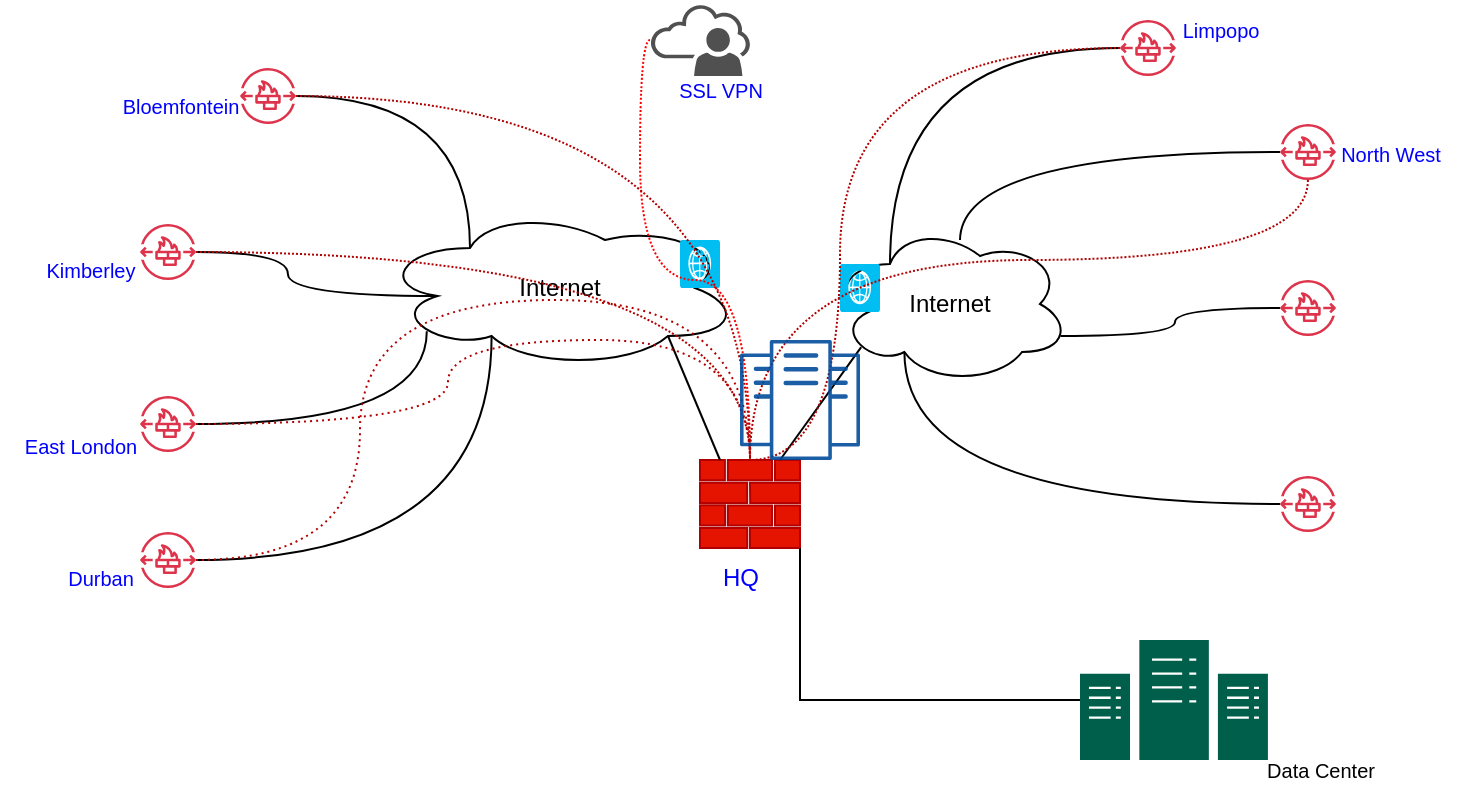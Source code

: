 <mxfile version="23.1.0" type="github">
  <diagram name="Page-1" id="sIQ3Cuc5agyqr33T1YzC">
    <mxGraphModel dx="794" dy="414" grid="1" gridSize="10" guides="1" tooltips="1" connect="1" arrows="1" fold="1" page="1" pageScale="1" pageWidth="850" pageHeight="1100" math="0" shadow="0">
      <root>
        <mxCell id="0" />
        <mxCell id="1" parent="0" />
        <mxCell id="4a-Ywb2DZcK-UxJ6rqJS-28" value="" style="edgeStyle=orthogonalEdgeStyle;rounded=0;orthogonalLoop=1;jettySize=auto;html=1;entryX=0.16;entryY=0.55;entryDx=0;entryDy=0;entryPerimeter=0;endArrow=none;endFill=0;curved=1;" edge="1" parent="1" source="4a-Ywb2DZcK-UxJ6rqJS-1" target="4a-Ywb2DZcK-UxJ6rqJS-19">
          <mxGeometry relative="1" as="geometry" />
        </mxCell>
        <mxCell id="4a-Ywb2DZcK-UxJ6rqJS-1" value="" style="sketch=0;outlineConnect=0;fontColor=#232F3E;gradientColor=none;fillColor=#DD344C;strokeColor=none;dashed=0;verticalLabelPosition=bottom;verticalAlign=top;align=center;html=1;fontSize=12;fontStyle=0;aspect=fixed;pointerEvents=1;shape=mxgraph.aws4.network_firewall_endpoints;" vertex="1" parent="1">
          <mxGeometry x="80" y="132" width="28" height="28" as="geometry" />
        </mxCell>
        <mxCell id="4a-Ywb2DZcK-UxJ6rqJS-2" value="" style="sketch=0;outlineConnect=0;fontColor=#232F3E;gradientColor=none;fillColor=#DD344C;strokeColor=none;dashed=0;verticalLabelPosition=bottom;verticalAlign=top;align=center;html=1;fontSize=12;fontStyle=0;aspect=fixed;pointerEvents=1;shape=mxgraph.aws4.network_firewall_endpoints;" vertex="1" parent="1">
          <mxGeometry x="130" y="54" width="28" height="28" as="geometry" />
        </mxCell>
        <mxCell id="4a-Ywb2DZcK-UxJ6rqJS-10" value="" style="sketch=0;outlineConnect=0;fontColor=#232F3E;gradientColor=none;fillColor=#DD344C;strokeColor=none;dashed=0;verticalLabelPosition=bottom;verticalAlign=top;align=center;html=1;fontSize=12;fontStyle=0;aspect=fixed;pointerEvents=1;shape=mxgraph.aws4.network_firewall_endpoints;" vertex="1" parent="1">
          <mxGeometry x="80" y="286" width="28" height="28" as="geometry" />
        </mxCell>
        <mxCell id="4a-Ywb2DZcK-UxJ6rqJS-11" value="" style="sketch=0;outlineConnect=0;fontColor=#232F3E;gradientColor=none;fillColor=#DD344C;strokeColor=none;dashed=0;verticalLabelPosition=bottom;verticalAlign=top;align=center;html=1;fontSize=12;fontStyle=0;aspect=fixed;pointerEvents=1;shape=mxgraph.aws4.network_firewall_endpoints;" vertex="1" parent="1">
          <mxGeometry x="80" y="218" width="28" height="28" as="geometry" />
        </mxCell>
        <mxCell id="4a-Ywb2DZcK-UxJ6rqJS-12" value="" style="sketch=0;outlineConnect=0;fontColor=#232F3E;gradientColor=none;fillColor=#DD344C;strokeColor=none;dashed=0;verticalLabelPosition=bottom;verticalAlign=top;align=center;html=1;fontSize=12;fontStyle=0;aspect=fixed;pointerEvents=1;shape=mxgraph.aws4.network_firewall_endpoints;" vertex="1" parent="1">
          <mxGeometry x="570" y="30" width="28" height="28" as="geometry" />
        </mxCell>
        <mxCell id="4a-Ywb2DZcK-UxJ6rqJS-14" value="" style="sketch=0;outlineConnect=0;fontColor=#232F3E;gradientColor=none;fillColor=#DD344C;strokeColor=none;dashed=0;verticalLabelPosition=bottom;verticalAlign=top;align=center;html=1;fontSize=12;fontStyle=0;aspect=fixed;pointerEvents=1;shape=mxgraph.aws4.network_firewall_endpoints;" vertex="1" parent="1">
          <mxGeometry x="650" y="258" width="28" height="28" as="geometry" />
        </mxCell>
        <mxCell id="4a-Ywb2DZcK-UxJ6rqJS-15" value="" style="sketch=0;outlineConnect=0;fontColor=#232F3E;gradientColor=none;fillColor=#DD344C;strokeColor=none;dashed=0;verticalLabelPosition=bottom;verticalAlign=top;align=center;html=1;fontSize=12;fontStyle=0;aspect=fixed;pointerEvents=1;shape=mxgraph.aws4.network_firewall_endpoints;" vertex="1" parent="1">
          <mxGeometry x="650" y="160" width="28" height="28" as="geometry" />
        </mxCell>
        <mxCell id="4a-Ywb2DZcK-UxJ6rqJS-16" value="" style="sketch=0;outlineConnect=0;fontColor=#232F3E;gradientColor=none;fillColor=#DD344C;strokeColor=none;dashed=0;verticalLabelPosition=bottom;verticalAlign=top;align=center;html=1;fontSize=12;fontStyle=0;aspect=fixed;pointerEvents=1;shape=mxgraph.aws4.network_firewall_endpoints;" vertex="1" parent="1">
          <mxGeometry x="650" y="82" width="28" height="28" as="geometry" />
        </mxCell>
        <mxCell id="4a-Ywb2DZcK-UxJ6rqJS-17" value="" style="sketch=0;aspect=fixed;pointerEvents=1;shadow=0;dashed=0;html=1;strokeColor=#B20000;labelPosition=center;verticalLabelPosition=bottom;verticalAlign=top;align=center;fillColor=#e51400;shape=mxgraph.mscae.enterprise.firewall;fontColor=#ffffff;" vertex="1" parent="1">
          <mxGeometry x="360" y="250" width="50" height="44" as="geometry" />
        </mxCell>
        <mxCell id="4a-Ywb2DZcK-UxJ6rqJS-19" value="Internet" style="ellipse;shape=cloud;whiteSpace=wrap;html=1;align=center;" vertex="1" parent="1">
          <mxGeometry x="200" y="124" width="180" height="80" as="geometry" />
        </mxCell>
        <mxCell id="4a-Ywb2DZcK-UxJ6rqJS-20" value="Internet" style="ellipse;shape=cloud;whiteSpace=wrap;html=1;" vertex="1" parent="1">
          <mxGeometry x="425" y="132" width="120" height="80" as="geometry" />
        </mxCell>
        <mxCell id="4a-Ywb2DZcK-UxJ6rqJS-21" style="edgeStyle=orthogonalEdgeStyle;rounded=0;orthogonalLoop=1;jettySize=auto;html=1;entryX=0.25;entryY=0.25;entryDx=0;entryDy=0;entryPerimeter=0;endArrow=none;endFill=0;curved=1;" edge="1" parent="1" source="4a-Ywb2DZcK-UxJ6rqJS-12" target="4a-Ywb2DZcK-UxJ6rqJS-20">
          <mxGeometry relative="1" as="geometry" />
        </mxCell>
        <mxCell id="4a-Ywb2DZcK-UxJ6rqJS-22" style="edgeStyle=orthogonalEdgeStyle;rounded=0;orthogonalLoop=1;jettySize=auto;html=1;endArrow=none;endFill=0;curved=1;" edge="1" parent="1" source="4a-Ywb2DZcK-UxJ6rqJS-16">
          <mxGeometry relative="1" as="geometry">
            <mxPoint x="490" y="140" as="targetPoint" />
          </mxGeometry>
        </mxCell>
        <mxCell id="4a-Ywb2DZcK-UxJ6rqJS-23" style="edgeStyle=orthogonalEdgeStyle;rounded=0;orthogonalLoop=1;jettySize=auto;html=1;entryX=0.96;entryY=0.7;entryDx=0;entryDy=0;entryPerimeter=0;endArrow=none;endFill=0;curved=1;" edge="1" parent="1" source="4a-Ywb2DZcK-UxJ6rqJS-15" target="4a-Ywb2DZcK-UxJ6rqJS-20">
          <mxGeometry relative="1" as="geometry" />
        </mxCell>
        <mxCell id="4a-Ywb2DZcK-UxJ6rqJS-24" style="edgeStyle=orthogonalEdgeStyle;rounded=0;orthogonalLoop=1;jettySize=auto;html=1;entryX=0.31;entryY=0.8;entryDx=0;entryDy=0;entryPerimeter=0;endArrow=none;endFill=0;curved=1;" edge="1" parent="1" source="4a-Ywb2DZcK-UxJ6rqJS-14" target="4a-Ywb2DZcK-UxJ6rqJS-20">
          <mxGeometry relative="1" as="geometry" />
        </mxCell>
        <mxCell id="4a-Ywb2DZcK-UxJ6rqJS-25" style="rounded=0;orthogonalLoop=1;jettySize=auto;html=1;entryX=0.8;entryY=0.8;entryDx=0;entryDy=0;entryPerimeter=0;endArrow=none;endFill=0;" edge="1" parent="1" target="4a-Ywb2DZcK-UxJ6rqJS-19">
          <mxGeometry relative="1" as="geometry">
            <mxPoint x="370" y="250" as="sourcePoint" />
          </mxGeometry>
        </mxCell>
        <mxCell id="4a-Ywb2DZcK-UxJ6rqJS-26" style="rounded=0;orthogonalLoop=1;jettySize=auto;html=1;entryX=0.13;entryY=0.77;entryDx=0;entryDy=0;entryPerimeter=0;endArrow=none;endFill=0;" edge="1" parent="1" target="4a-Ywb2DZcK-UxJ6rqJS-20">
          <mxGeometry relative="1" as="geometry">
            <mxPoint x="400" y="250" as="sourcePoint" />
          </mxGeometry>
        </mxCell>
        <mxCell id="4a-Ywb2DZcK-UxJ6rqJS-27" style="edgeStyle=orthogonalEdgeStyle;rounded=0;orthogonalLoop=1;jettySize=auto;html=1;entryX=0.25;entryY=0.25;entryDx=0;entryDy=0;entryPerimeter=0;curved=1;endArrow=none;endFill=0;" edge="1" parent="1" source="4a-Ywb2DZcK-UxJ6rqJS-2" target="4a-Ywb2DZcK-UxJ6rqJS-19">
          <mxGeometry relative="1" as="geometry" />
        </mxCell>
        <mxCell id="4a-Ywb2DZcK-UxJ6rqJS-29" style="edgeStyle=orthogonalEdgeStyle;rounded=0;orthogonalLoop=1;jettySize=auto;html=1;entryX=0.13;entryY=0.77;entryDx=0;entryDy=0;entryPerimeter=0;endArrow=none;endFill=0;curved=1;" edge="1" parent="1" source="4a-Ywb2DZcK-UxJ6rqJS-11" target="4a-Ywb2DZcK-UxJ6rqJS-19">
          <mxGeometry relative="1" as="geometry" />
        </mxCell>
        <mxCell id="4a-Ywb2DZcK-UxJ6rqJS-30" style="edgeStyle=orthogonalEdgeStyle;rounded=0;orthogonalLoop=1;jettySize=auto;html=1;entryX=0.31;entryY=0.8;entryDx=0;entryDy=0;entryPerimeter=0;curved=1;endArrow=none;endFill=0;" edge="1" parent="1" source="4a-Ywb2DZcK-UxJ6rqJS-10" target="4a-Ywb2DZcK-UxJ6rqJS-19">
          <mxGeometry relative="1" as="geometry" />
        </mxCell>
        <mxCell id="4a-Ywb2DZcK-UxJ6rqJS-31" value="&lt;font color=&quot;#0000ff&quot;&gt;HQ&lt;/font&gt;" style="text;html=1;align=center;verticalAlign=middle;resizable=0;points=[];autosize=1;strokeColor=none;fillColor=none;" vertex="1" parent="1">
          <mxGeometry x="360" y="294" width="40" height="30" as="geometry" />
        </mxCell>
        <mxCell id="4a-Ywb2DZcK-UxJ6rqJS-32" style="edgeStyle=orthogonalEdgeStyle;rounded=0;orthogonalLoop=1;jettySize=auto;html=1;entryX=0.5;entryY=0;entryDx=0;entryDy=0;entryPerimeter=0;elbow=vertical;curved=1;endArrow=none;endFill=0;dashed=1;dashPattern=1 2;fillColor=#e51400;strokeColor=#B20000;" edge="1" parent="1" source="4a-Ywb2DZcK-UxJ6rqJS-10" target="4a-Ywb2DZcK-UxJ6rqJS-17">
          <mxGeometry relative="1" as="geometry">
            <Array as="points">
              <mxPoint x="190" y="300" />
              <mxPoint x="190" y="170" />
              <mxPoint x="385" y="170" />
            </Array>
          </mxGeometry>
        </mxCell>
        <mxCell id="4a-Ywb2DZcK-UxJ6rqJS-35" value="" style="verticalLabelPosition=bottom;html=1;verticalAlign=top;align=center;strokeColor=none;fillColor=#00BEF2;shape=mxgraph.azure.web_role;" vertex="1" parent="1">
          <mxGeometry x="430" y="152" width="20" height="24" as="geometry" />
        </mxCell>
        <mxCell id="4a-Ywb2DZcK-UxJ6rqJS-37" value="" style="edgeStyle=orthogonalEdgeStyle;rounded=0;orthogonalLoop=1;jettySize=auto;html=1;entryX=0.5;entryY=0;entryDx=0;entryDy=0;entryPerimeter=0;curved=1;fillColor=#e51400;strokeColor=#B20000;endArrow=none;endFill=0;dashed=1;dashPattern=1 2;" edge="1" parent="1" source="4a-Ywb2DZcK-UxJ6rqJS-11" target="4a-Ywb2DZcK-UxJ6rqJS-17">
          <mxGeometry relative="1" as="geometry">
            <mxPoint x="108" y="232" as="sourcePoint" />
            <mxPoint x="385" y="250" as="targetPoint" />
            <Array as="points">
              <mxPoint x="234" y="232" />
              <mxPoint x="234" y="190" />
              <mxPoint x="385" y="190" />
            </Array>
          </mxGeometry>
        </mxCell>
        <mxCell id="4a-Ywb2DZcK-UxJ6rqJS-34" value="" style="verticalLabelPosition=bottom;html=1;verticalAlign=top;align=center;strokeColor=none;fillColor=#00BEF2;shape=mxgraph.azure.web_role;" vertex="1" parent="1">
          <mxGeometry x="350" y="140" width="20" height="24" as="geometry" />
        </mxCell>
        <mxCell id="4a-Ywb2DZcK-UxJ6rqJS-38" value="" style="sketch=0;pointerEvents=1;shadow=0;dashed=0;html=1;strokeColor=none;fillColor=#505050;labelPosition=center;verticalLabelPosition=bottom;outlineConnect=0;verticalAlign=top;align=center;shape=mxgraph.office.clouds.online_user;" vertex="1" parent="1">
          <mxGeometry x="335" y="22" width="50" height="36" as="geometry" />
        </mxCell>
        <mxCell id="4a-Ywb2DZcK-UxJ6rqJS-39" style="edgeStyle=orthogonalEdgeStyle;rounded=0;orthogonalLoop=1;jettySize=auto;html=1;entryX=0.5;entryY=0;entryDx=0;entryDy=0;entryPerimeter=0;endArrow=none;endFill=0;dashed=1;dashPattern=1 1;curved=1;strokeColor=#ff0000;" edge="1" parent="1" source="4a-Ywb2DZcK-UxJ6rqJS-38" target="4a-Ywb2DZcK-UxJ6rqJS-17">
          <mxGeometry relative="1" as="geometry">
            <Array as="points">
              <mxPoint x="330" y="40" />
              <mxPoint x="330" y="160" />
              <mxPoint x="385" y="160" />
            </Array>
          </mxGeometry>
        </mxCell>
        <mxCell id="4a-Ywb2DZcK-UxJ6rqJS-40" value="&lt;font color=&quot;#0000ff&quot;&gt;&lt;font style=&quot;font-size: 10px;&quot;&gt;SSL VPN&lt;/font&gt;&lt;br&gt;&lt;/font&gt;" style="text;html=1;align=center;verticalAlign=middle;resizable=0;points=[];autosize=1;strokeColor=none;fillColor=none;" vertex="1" parent="1">
          <mxGeometry x="340" y="50" width="60" height="30" as="geometry" />
        </mxCell>
        <mxCell id="4a-Ywb2DZcK-UxJ6rqJS-44" value="&lt;font color=&quot;#0000ff&quot; style=&quot;font-size: 10px;&quot;&gt;Kimberley&lt;/font&gt;" style="text;html=1;align=center;verticalAlign=middle;resizable=0;points=[];autosize=1;strokeColor=none;fillColor=none;" vertex="1" parent="1">
          <mxGeometry x="20" y="140" width="70" height="30" as="geometry" />
        </mxCell>
        <mxCell id="4a-Ywb2DZcK-UxJ6rqJS-45" value="&lt;font style=&quot;font-size: 10px;&quot;&gt;&lt;font color=&quot;#0000ff&quot;&gt;East London&lt;/font&gt;&lt;br&gt;&lt;/font&gt;" style="text;html=1;align=center;verticalAlign=middle;resizable=0;points=[];autosize=1;strokeColor=none;fillColor=none;" vertex="1" parent="1">
          <mxGeometry x="10" y="228" width="80" height="30" as="geometry" />
        </mxCell>
        <mxCell id="4a-Ywb2DZcK-UxJ6rqJS-46" value="&lt;font style=&quot;font-size: 10px;&quot; color=&quot;#0000ff&quot;&gt;Bloemfontein&lt;/font&gt;" style="text;html=1;align=center;verticalAlign=middle;resizable=0;points=[];autosize=1;strokeColor=none;fillColor=none;" vertex="1" parent="1">
          <mxGeometry x="60" y="58" width="80" height="30" as="geometry" />
        </mxCell>
        <mxCell id="4a-Ywb2DZcK-UxJ6rqJS-47" value="&lt;font color=&quot;#0000ff&quot; style=&quot;font-size: 10px;&quot;&gt;Durban&lt;/font&gt;" style="text;html=1;align=center;verticalAlign=middle;resizable=0;points=[];autosize=1;strokeColor=none;fillColor=none;" vertex="1" parent="1">
          <mxGeometry x="30" y="294" width="60" height="30" as="geometry" />
        </mxCell>
        <mxCell id="4a-Ywb2DZcK-UxJ6rqJS-48" value="&lt;font style=&quot;font-size: 10px;&quot; color=&quot;#0000ff&quot;&gt;Limpopo&lt;/font&gt;" style="text;html=1;align=center;verticalAlign=middle;resizable=0;points=[];autosize=1;strokeColor=none;fillColor=none;" vertex="1" parent="1">
          <mxGeometry x="590" y="20" width="60" height="30" as="geometry" />
        </mxCell>
        <mxCell id="4a-Ywb2DZcK-UxJ6rqJS-49" value="&lt;font style=&quot;font-size: 10px;&quot;&gt;&lt;font color=&quot;#0000ff&quot;&gt;North West&lt;/font&gt;&lt;br&gt;&lt;/font&gt;" style="text;html=1;align=center;verticalAlign=middle;resizable=0;points=[];autosize=1;strokeColor=none;fillColor=none;" vertex="1" parent="1">
          <mxGeometry x="670" y="82" width="70" height="30" as="geometry" />
        </mxCell>
        <mxCell id="4a-Ywb2DZcK-UxJ6rqJS-50" style="edgeStyle=orthogonalEdgeStyle;rounded=0;orthogonalLoop=1;jettySize=auto;html=1;entryX=0.5;entryY=0;entryDx=0;entryDy=0;entryPerimeter=0;endArrow=none;endFill=0;dashed=1;dashPattern=1 1;fillColor=#e51400;strokeColor=#B20000;curved=1;" edge="1" parent="1" source="4a-Ywb2DZcK-UxJ6rqJS-1" target="4a-Ywb2DZcK-UxJ6rqJS-17">
          <mxGeometry relative="1" as="geometry" />
        </mxCell>
        <mxCell id="4a-Ywb2DZcK-UxJ6rqJS-51" style="edgeStyle=orthogonalEdgeStyle;rounded=0;orthogonalLoop=1;jettySize=auto;html=1;entryX=0.5;entryY=0;entryDx=0;entryDy=0;entryPerimeter=0;endArrow=none;endFill=0;dashed=1;dashPattern=1 1;curved=1;fillColor=#e51400;strokeColor=#B20000;" edge="1" parent="1" source="4a-Ywb2DZcK-UxJ6rqJS-2" target="4a-Ywb2DZcK-UxJ6rqJS-17">
          <mxGeometry relative="1" as="geometry" />
        </mxCell>
        <mxCell id="4a-Ywb2DZcK-UxJ6rqJS-52" style="edgeStyle=orthogonalEdgeStyle;rounded=0;orthogonalLoop=1;jettySize=auto;html=1;entryX=0.5;entryY=0;entryDx=0;entryDy=0;entryPerimeter=0;curved=1;dashed=1;dashPattern=1 1;fillColor=#e51400;strokeColor=#B20000;endArrow=none;endFill=0;" edge="1" parent="1" source="4a-Ywb2DZcK-UxJ6rqJS-12" target="4a-Ywb2DZcK-UxJ6rqJS-17">
          <mxGeometry relative="1" as="geometry">
            <Array as="points">
              <mxPoint x="430" y="44" />
              <mxPoint x="430" y="250" />
            </Array>
          </mxGeometry>
        </mxCell>
        <mxCell id="4a-Ywb2DZcK-UxJ6rqJS-53" style="edgeStyle=orthogonalEdgeStyle;rounded=0;orthogonalLoop=1;jettySize=auto;html=1;entryX=0.5;entryY=0;entryDx=0;entryDy=0;entryPerimeter=0;curved=1;fillColor=#e51400;strokeColor=#B20000;dashed=1;dashPattern=1 1;endArrow=none;endFill=0;" edge="1" parent="1" source="4a-Ywb2DZcK-UxJ6rqJS-16" target="4a-Ywb2DZcK-UxJ6rqJS-17">
          <mxGeometry relative="1" as="geometry">
            <Array as="points">
              <mxPoint x="664" y="150" />
              <mxPoint x="385" y="150" />
            </Array>
          </mxGeometry>
        </mxCell>
        <mxCell id="4a-Ywb2DZcK-UxJ6rqJS-54" value="" style="image;aspect=fixed;perimeter=ellipsePerimeter;html=1;align=center;shadow=0;dashed=0;fontColor=#4277BB;labelBackgroundColor=default;fontSize=12;spacingTop=3;image=img/lib/ibm/vpc/Enterprise.svg;" vertex="1" parent="1">
          <mxGeometry x="380" y="190" width="60" height="60" as="geometry" />
        </mxCell>
        <mxCell id="4a-Ywb2DZcK-UxJ6rqJS-56" value="" style="sketch=0;pointerEvents=1;shadow=0;dashed=0;html=1;strokeColor=none;fillColor=#005F4B;labelPosition=center;verticalLabelPosition=bottom;verticalAlign=top;align=center;outlineConnect=0;shape=mxgraph.veeam2.datacenter;" vertex="1" parent="1">
          <mxGeometry x="550" y="340" width="93.962" height="60" as="geometry" />
        </mxCell>
        <mxCell id="4a-Ywb2DZcK-UxJ6rqJS-58" style="edgeStyle=orthogonalEdgeStyle;rounded=0;orthogonalLoop=1;jettySize=auto;html=1;entryX=1;entryY=1;entryDx=0;entryDy=0;entryPerimeter=0;endArrow=none;endFill=0;" edge="1" parent="1" source="4a-Ywb2DZcK-UxJ6rqJS-56" target="4a-Ywb2DZcK-UxJ6rqJS-17">
          <mxGeometry relative="1" as="geometry" />
        </mxCell>
        <mxCell id="4a-Ywb2DZcK-UxJ6rqJS-59" value="&lt;font style=&quot;font-size: 10px;&quot;&gt;Data Center&lt;br&gt;&lt;/font&gt;" style="text;html=1;align=center;verticalAlign=middle;resizable=0;points=[];autosize=1;strokeColor=none;fillColor=none;" vertex="1" parent="1">
          <mxGeometry x="630" y="390" width="80" height="30" as="geometry" />
        </mxCell>
      </root>
    </mxGraphModel>
  </diagram>
</mxfile>
